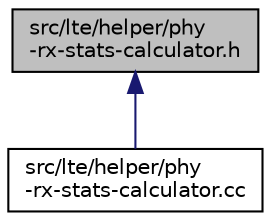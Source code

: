 digraph "src/lte/helper/phy-rx-stats-calculator.h"
{
 // LATEX_PDF_SIZE
  edge [fontname="Helvetica",fontsize="10",labelfontname="Helvetica",labelfontsize="10"];
  node [fontname="Helvetica",fontsize="10",shape=record];
  Node1 [label="src/lte/helper/phy\l-rx-stats-calculator.h",height=0.2,width=0.4,color="black", fillcolor="grey75", style="filled", fontcolor="black",tooltip=" "];
  Node1 -> Node2 [dir="back",color="midnightblue",fontsize="10",style="solid",fontname="Helvetica"];
  Node2 [label="src/lte/helper/phy\l-rx-stats-calculator.cc",height=0.2,width=0.4,color="black", fillcolor="white", style="filled",URL="$phy-rx-stats-calculator_8cc.html",tooltip=" "];
}
